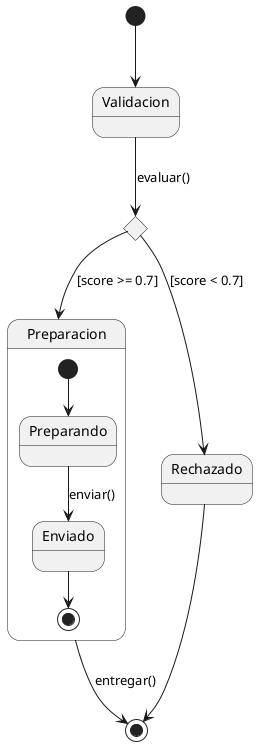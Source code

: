 @startuml
[*] --> Validacion

state Decision <<choice>>

Validacion --> Decision : evaluar()
Decision --> Preparacion : [score >= 0.7]
Decision --> Rechazado  : [score < 0.7]

state Preparacion {
  [*] --> Preparando
  Preparando --> Enviado : enviar()
  Enviado --> [*]
}

Rechazado --> [*]
Preparacion --> [*] : entregar()
@enduml

